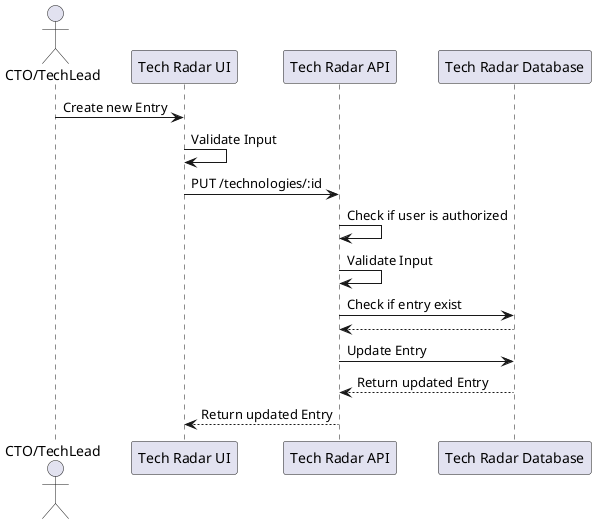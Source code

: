 @startuml
actor "CTO/TechLead"
participant "Tech Radar UI" as UI
participant "Tech Radar API" as API
participant "Tech Radar Database" as DB

"CTO/TechLead" -> UI : Create new Entry
UI -> UI: Validate Input
UI -> API : PUT /technologies/:id
API -> API : Check if user is authorized
API -> API: Validate Input
API -> DB : Check if entry exist
DB --> API:
API -> DB : Update Entry
DB --> API : Return updated Entry
API --> UI : Return updated Entry
@enduml